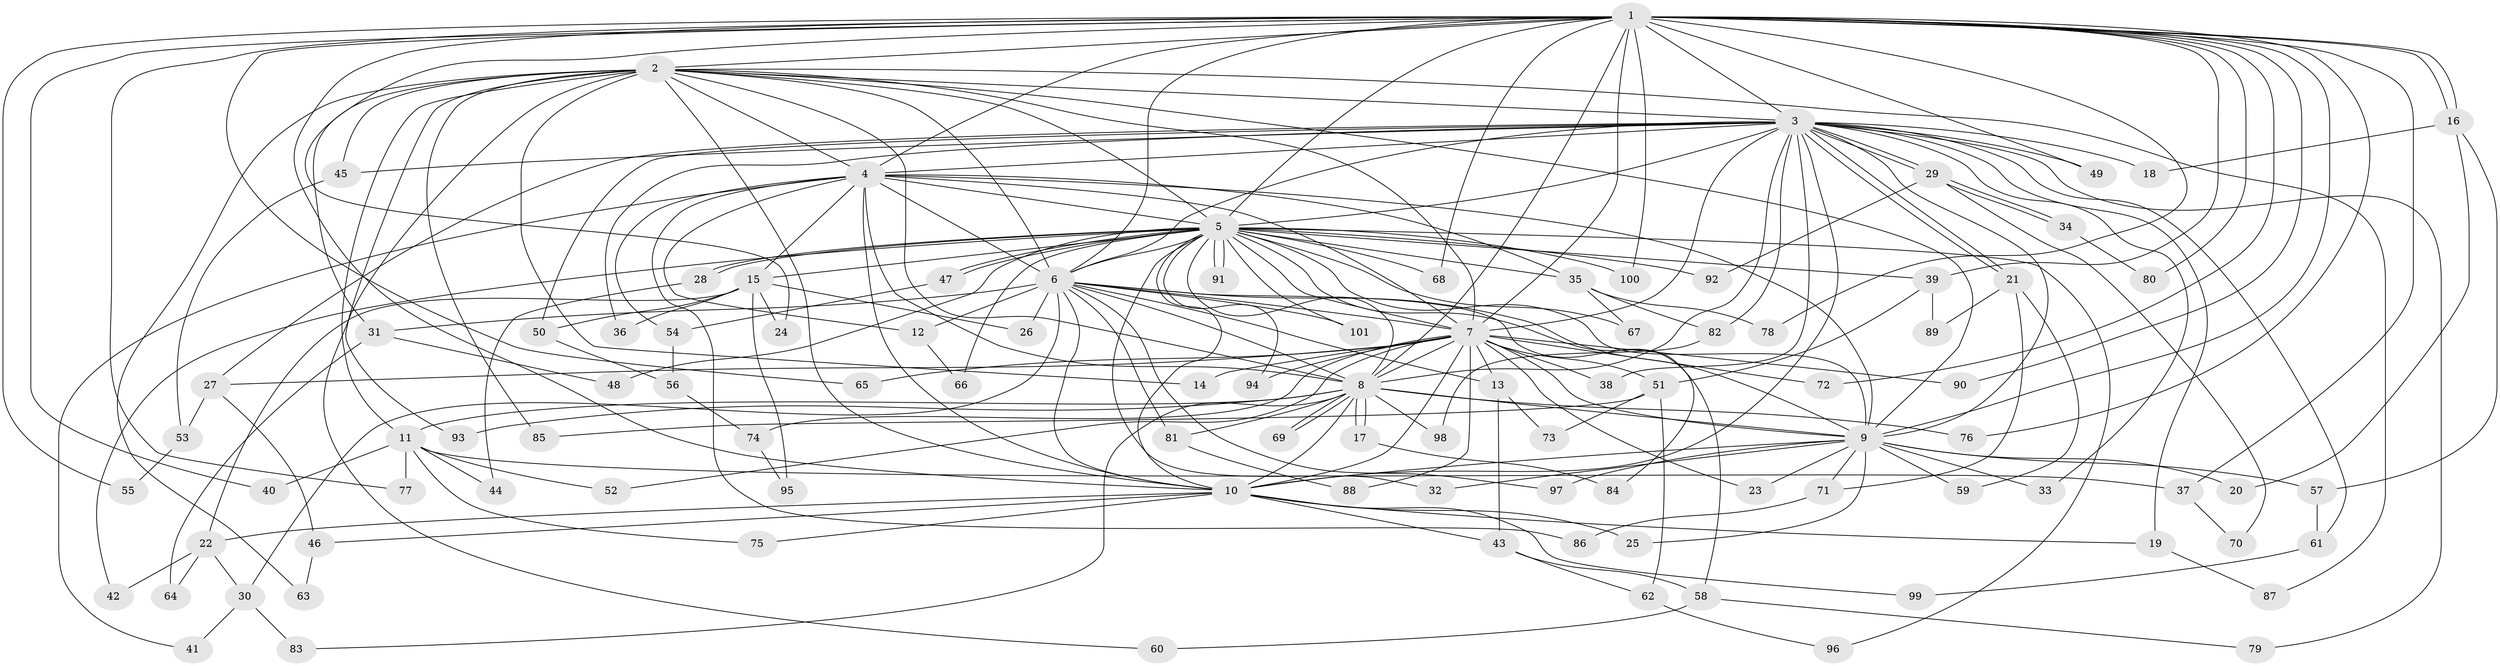 // coarse degree distribution, {24: 0.013157894736842105, 17: 0.02631578947368421, 25: 0.02631578947368421, 16: 0.013157894736842105, 27: 0.013157894736842105, 20: 0.013157894736842105, 18: 0.013157894736842105, 8: 0.02631578947368421, 3: 0.21052631578947367, 4: 0.07894736842105263, 2: 0.4868421052631579, 5: 0.05263157894736842, 6: 0.013157894736842105, 1: 0.013157894736842105}
// Generated by graph-tools (version 1.1) at 2025/51/02/27/25 19:51:42]
// undirected, 101 vertices, 227 edges
graph export_dot {
graph [start="1"]
  node [color=gray90,style=filled];
  1;
  2;
  3;
  4;
  5;
  6;
  7;
  8;
  9;
  10;
  11;
  12;
  13;
  14;
  15;
  16;
  17;
  18;
  19;
  20;
  21;
  22;
  23;
  24;
  25;
  26;
  27;
  28;
  29;
  30;
  31;
  32;
  33;
  34;
  35;
  36;
  37;
  38;
  39;
  40;
  41;
  42;
  43;
  44;
  45;
  46;
  47;
  48;
  49;
  50;
  51;
  52;
  53;
  54;
  55;
  56;
  57;
  58;
  59;
  60;
  61;
  62;
  63;
  64;
  65;
  66;
  67;
  68;
  69;
  70;
  71;
  72;
  73;
  74;
  75;
  76;
  77;
  78;
  79;
  80;
  81;
  82;
  83;
  84;
  85;
  86;
  87;
  88;
  89;
  90;
  91;
  92;
  93;
  94;
  95;
  96;
  97;
  98;
  99;
  100;
  101;
  1 -- 2;
  1 -- 3;
  1 -- 4;
  1 -- 5;
  1 -- 6;
  1 -- 7;
  1 -- 8;
  1 -- 9;
  1 -- 10;
  1 -- 16;
  1 -- 16;
  1 -- 24;
  1 -- 37;
  1 -- 39;
  1 -- 40;
  1 -- 49;
  1 -- 55;
  1 -- 65;
  1 -- 68;
  1 -- 72;
  1 -- 76;
  1 -- 77;
  1 -- 78;
  1 -- 80;
  1 -- 90;
  1 -- 100;
  2 -- 3;
  2 -- 4;
  2 -- 5;
  2 -- 6;
  2 -- 7;
  2 -- 8;
  2 -- 9;
  2 -- 10;
  2 -- 11;
  2 -- 14;
  2 -- 31;
  2 -- 45;
  2 -- 60;
  2 -- 63;
  2 -- 85;
  2 -- 87;
  2 -- 93;
  3 -- 4;
  3 -- 5;
  3 -- 6;
  3 -- 7;
  3 -- 8;
  3 -- 9;
  3 -- 10;
  3 -- 18;
  3 -- 19;
  3 -- 21;
  3 -- 21;
  3 -- 27;
  3 -- 29;
  3 -- 29;
  3 -- 33;
  3 -- 36;
  3 -- 38;
  3 -- 45;
  3 -- 49;
  3 -- 50;
  3 -- 61;
  3 -- 79;
  3 -- 82;
  4 -- 5;
  4 -- 6;
  4 -- 7;
  4 -- 8;
  4 -- 9;
  4 -- 10;
  4 -- 12;
  4 -- 15;
  4 -- 35;
  4 -- 41;
  4 -- 54;
  4 -- 86;
  5 -- 6;
  5 -- 7;
  5 -- 8;
  5 -- 9;
  5 -- 10;
  5 -- 15;
  5 -- 28;
  5 -- 28;
  5 -- 32;
  5 -- 35;
  5 -- 39;
  5 -- 42;
  5 -- 47;
  5 -- 47;
  5 -- 48;
  5 -- 66;
  5 -- 67;
  5 -- 68;
  5 -- 84;
  5 -- 91;
  5 -- 91;
  5 -- 92;
  5 -- 94;
  5 -- 96;
  5 -- 100;
  5 -- 101;
  6 -- 7;
  6 -- 8;
  6 -- 9;
  6 -- 10;
  6 -- 12;
  6 -- 13;
  6 -- 26;
  6 -- 30;
  6 -- 31;
  6 -- 58;
  6 -- 81;
  6 -- 97;
  6 -- 101;
  7 -- 8;
  7 -- 9;
  7 -- 10;
  7 -- 13;
  7 -- 14;
  7 -- 23;
  7 -- 27;
  7 -- 38;
  7 -- 51;
  7 -- 52;
  7 -- 65;
  7 -- 72;
  7 -- 74;
  7 -- 88;
  7 -- 90;
  7 -- 94;
  8 -- 9;
  8 -- 10;
  8 -- 11;
  8 -- 17;
  8 -- 17;
  8 -- 69;
  8 -- 69;
  8 -- 76;
  8 -- 81;
  8 -- 83;
  8 -- 93;
  8 -- 98;
  9 -- 10;
  9 -- 20;
  9 -- 23;
  9 -- 25;
  9 -- 32;
  9 -- 33;
  9 -- 57;
  9 -- 59;
  9 -- 71;
  9 -- 97;
  10 -- 19;
  10 -- 22;
  10 -- 25;
  10 -- 43;
  10 -- 46;
  10 -- 75;
  10 -- 99;
  11 -- 37;
  11 -- 40;
  11 -- 44;
  11 -- 52;
  11 -- 75;
  11 -- 77;
  12 -- 66;
  13 -- 43;
  13 -- 73;
  15 -- 22;
  15 -- 24;
  15 -- 26;
  15 -- 36;
  15 -- 50;
  15 -- 95;
  16 -- 18;
  16 -- 20;
  16 -- 57;
  17 -- 84;
  19 -- 87;
  21 -- 59;
  21 -- 71;
  21 -- 89;
  22 -- 30;
  22 -- 42;
  22 -- 64;
  27 -- 46;
  27 -- 53;
  28 -- 44;
  29 -- 34;
  29 -- 34;
  29 -- 70;
  29 -- 92;
  30 -- 41;
  30 -- 83;
  31 -- 48;
  31 -- 64;
  34 -- 80;
  35 -- 67;
  35 -- 78;
  35 -- 82;
  37 -- 70;
  39 -- 51;
  39 -- 89;
  43 -- 58;
  43 -- 62;
  45 -- 53;
  46 -- 63;
  47 -- 54;
  50 -- 56;
  51 -- 62;
  51 -- 73;
  51 -- 85;
  53 -- 55;
  54 -- 56;
  56 -- 74;
  57 -- 61;
  58 -- 60;
  58 -- 79;
  61 -- 99;
  62 -- 96;
  71 -- 86;
  74 -- 95;
  81 -- 88;
  82 -- 98;
}
